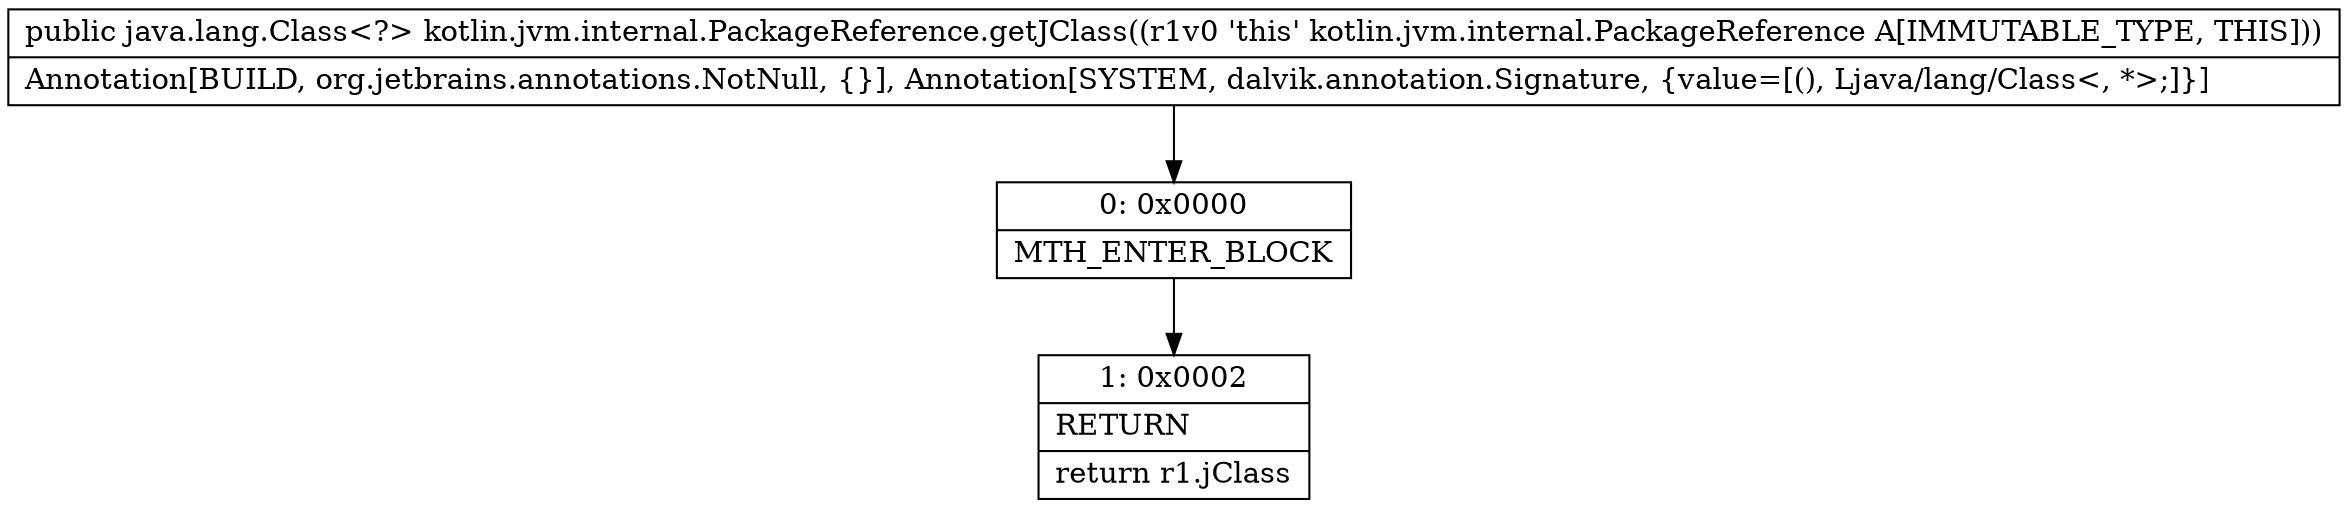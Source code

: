 digraph "CFG forkotlin.jvm.internal.PackageReference.getJClass()Ljava\/lang\/Class;" {
Node_0 [shape=record,label="{0\:\ 0x0000|MTH_ENTER_BLOCK\l}"];
Node_1 [shape=record,label="{1\:\ 0x0002|RETURN\l|return r1.jClass\l}"];
MethodNode[shape=record,label="{public java.lang.Class\<?\> kotlin.jvm.internal.PackageReference.getJClass((r1v0 'this' kotlin.jvm.internal.PackageReference A[IMMUTABLE_TYPE, THIS]))  | Annotation[BUILD, org.jetbrains.annotations.NotNull, \{\}], Annotation[SYSTEM, dalvik.annotation.Signature, \{value=[(), Ljava\/lang\/Class\<, *\>;]\}]\l}"];
MethodNode -> Node_0;
Node_0 -> Node_1;
}

